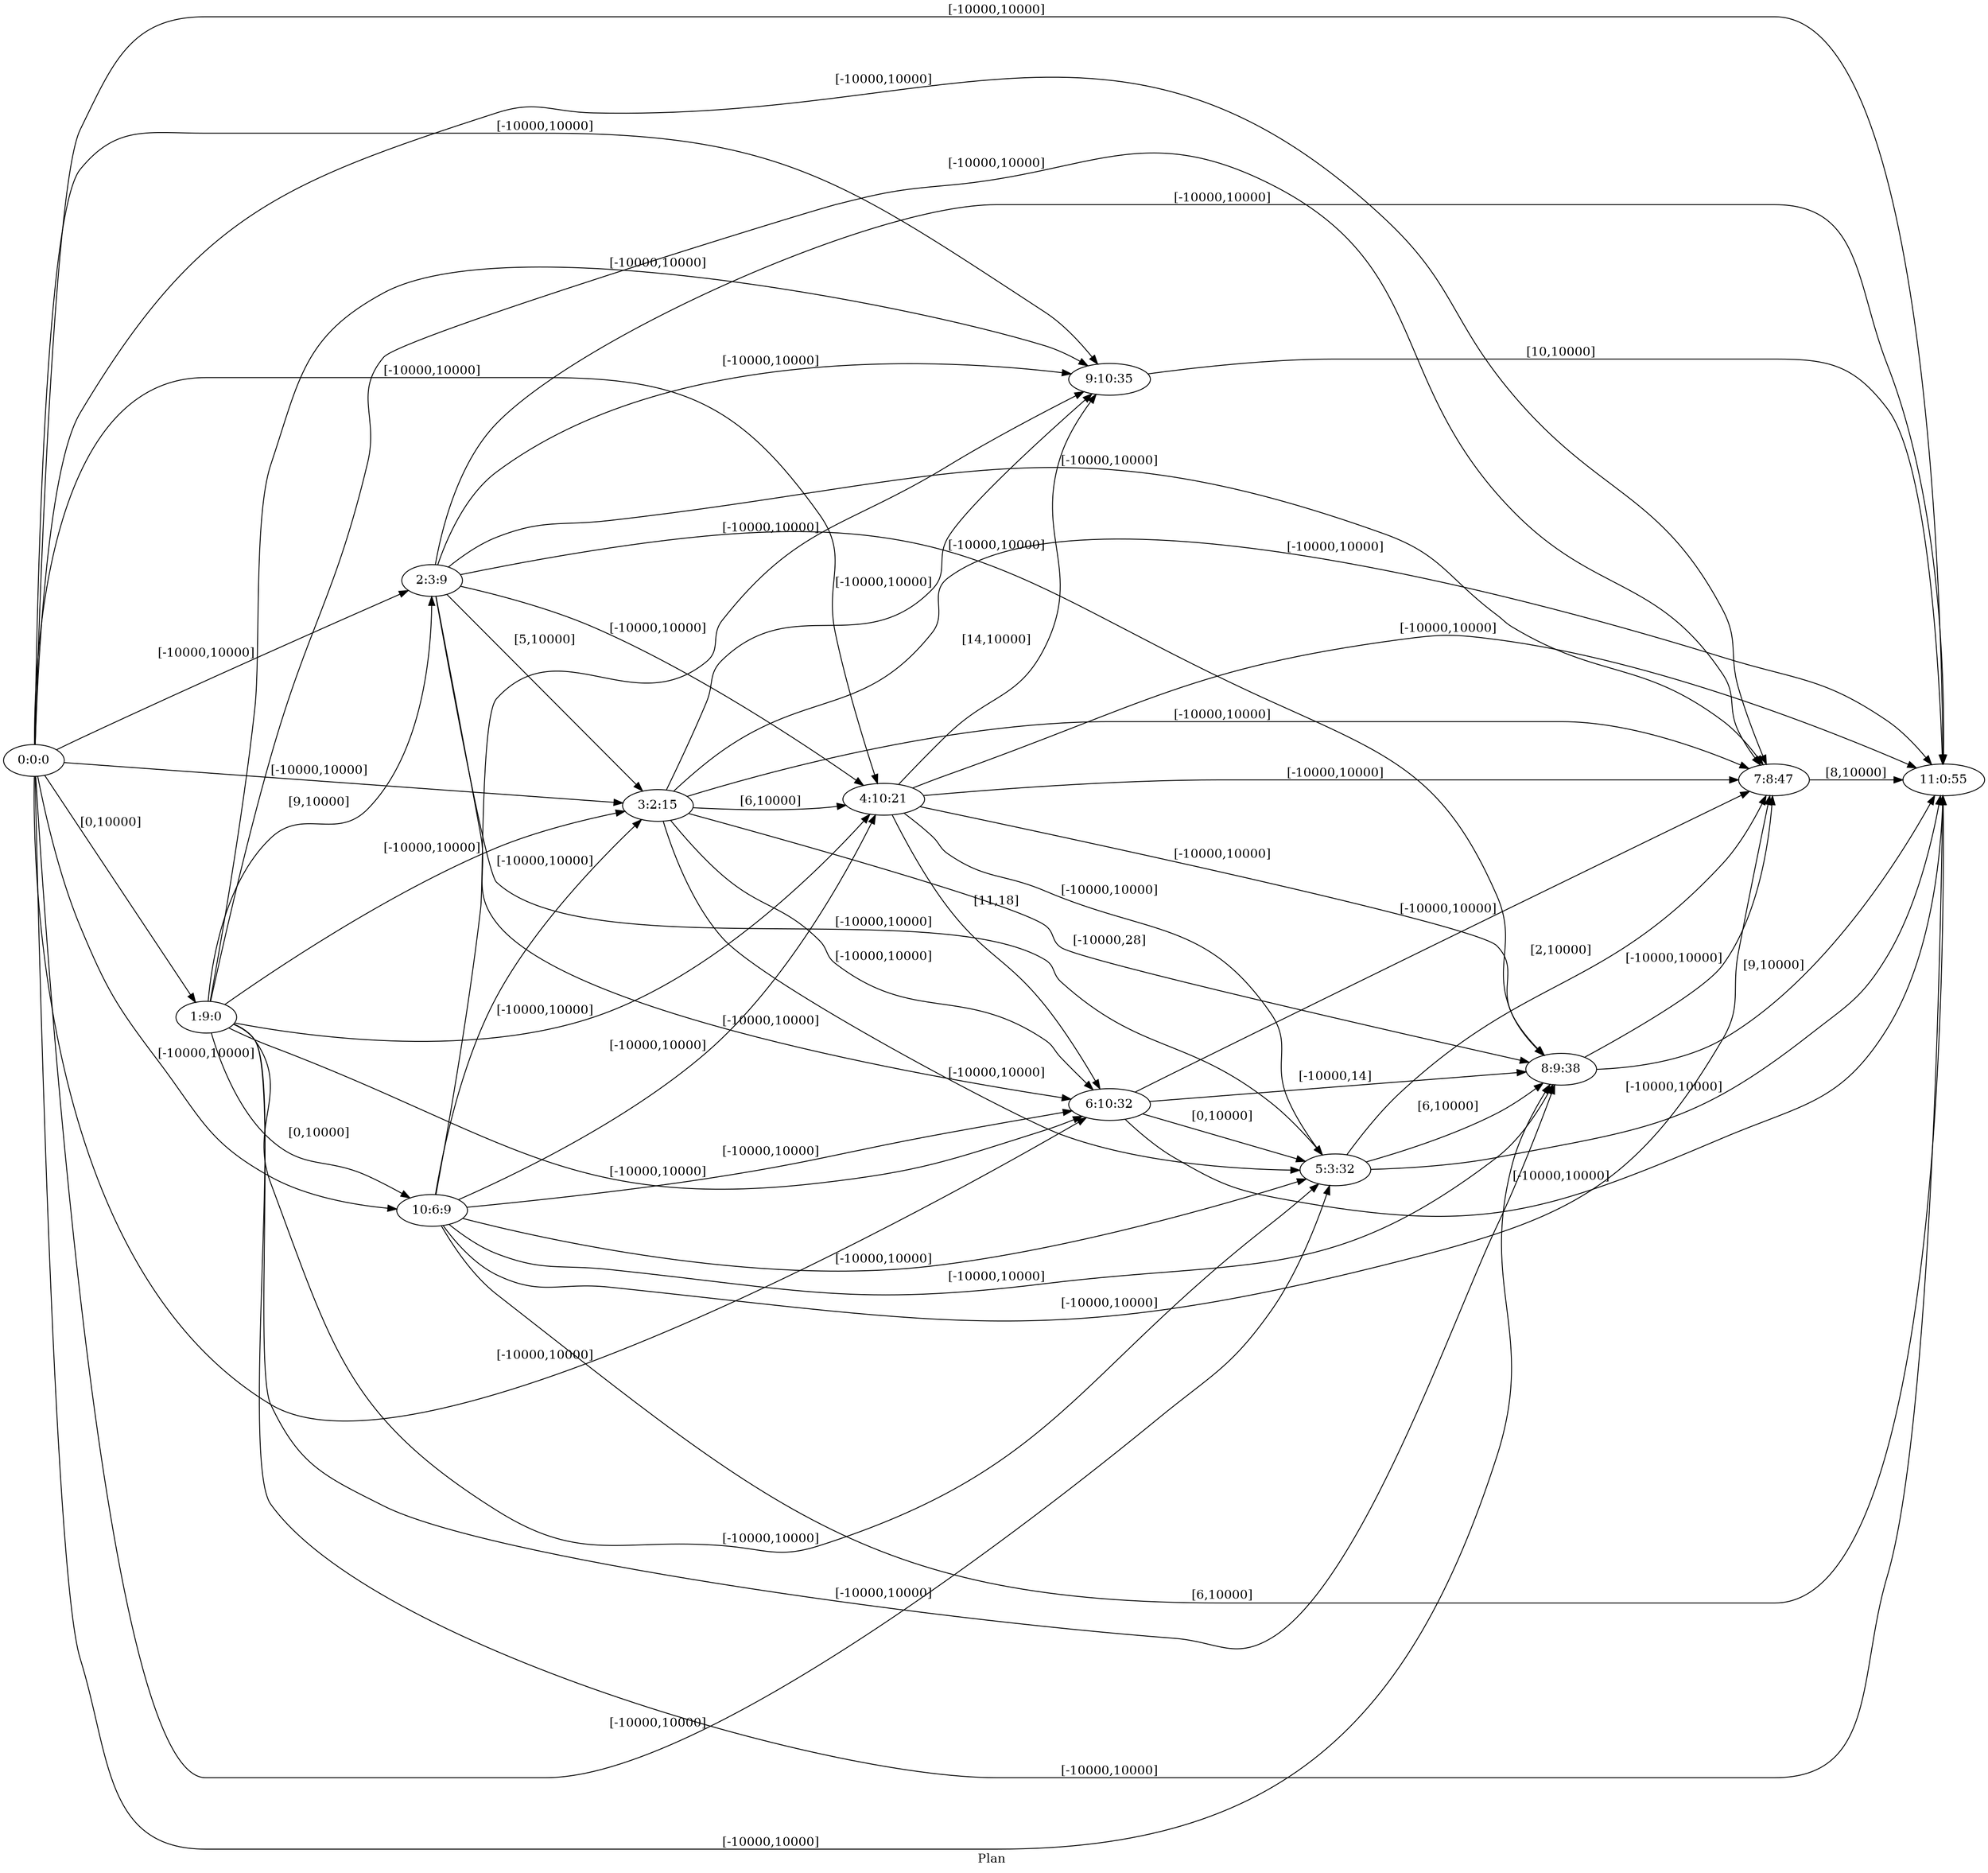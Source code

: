 digraph G {
 rankdir = LR;
 nodesep = .45; 
 size = 30;
label="Plan ";
 fldt = 0.587024;
"0:0:0"->"1:9:0"[ label = "[0,10000]"];
"0:0:0"->"2:3:9"[ label = "[-10000,10000]"];
"0:0:0"->"3:2:15"[ label = "[-10000,10000]"];
"0:0:0"->"4:10:21"[ label = "[-10000,10000]"];
"0:0:0"->"5:3:32"[ label = "[-10000,10000]"];
"0:0:0"->"6:10:32"[ label = "[-10000,10000]"];
"0:0:0"->"7:8:47"[ label = "[-10000,10000]"];
"0:0:0"->"8:9:38"[ label = "[-10000,10000]"];
"0:0:0"->"9:10:35"[ label = "[-10000,10000]"];
"0:0:0"->"10:6:9"[ label = "[-10000,10000]"];
"0:0:0"->"11:0:55"[ label = "[-10000,10000]"];
"1:9:0"->"2:3:9"[ label = "[9,10000]"];
"1:9:0"->"3:2:15"[ label = "[-10000,10000]"];
"1:9:0"->"4:10:21"[ label = "[-10000,10000]"];
"1:9:0"->"5:3:32"[ label = "[-10000,10000]"];
"1:9:0"->"6:10:32"[ label = "[-10000,10000]"];
"1:9:0"->"7:8:47"[ label = "[-10000,10000]"];
"1:9:0"->"8:9:38"[ label = "[-10000,10000]"];
"1:9:0"->"9:10:35"[ label = "[-10000,10000]"];
"1:9:0"->"10:6:9"[ label = "[0,10000]"];
"1:9:0"->"11:0:55"[ label = "[-10000,10000]"];
"2:3:9"->"3:2:15"[ label = "[5,10000]"];
"2:3:9"->"4:10:21"[ label = "[-10000,10000]"];
"2:3:9"->"5:3:32"[ label = "[-10000,10000]"];
"2:3:9"->"6:10:32"[ label = "[-10000,10000]"];
"2:3:9"->"7:8:47"[ label = "[-10000,10000]"];
"2:3:9"->"8:9:38"[ label = "[-10000,10000]"];
"2:3:9"->"9:10:35"[ label = "[-10000,10000]"];
"2:3:9"->"11:0:55"[ label = "[-10000,10000]"];
"3:2:15"->"4:10:21"[ label = "[6,10000]"];
"3:2:15"->"5:3:32"[ label = "[-10000,10000]"];
"3:2:15"->"6:10:32"[ label = "[-10000,10000]"];
"3:2:15"->"7:8:47"[ label = "[-10000,10000]"];
"3:2:15"->"8:9:38"[ label = "[-10000,28]"];
"3:2:15"->"9:10:35"[ label = "[-10000,10000]"];
"3:2:15"->"11:0:55"[ label = "[-10000,10000]"];
"4:10:21"->"5:3:32"[ label = "[-10000,10000]"];
"4:10:21"->"6:10:32"[ label = "[11,18]"];
"4:10:21"->"7:8:47"[ label = "[-10000,10000]"];
"4:10:21"->"8:9:38"[ label = "[-10000,10000]"];
"4:10:21"->"9:10:35"[ label = "[14,10000]"];
"4:10:21"->"11:0:55"[ label = "[-10000,10000]"];
"5:3:32"->"7:8:47"[ label = "[2,10000]"];
"5:3:32"->"8:9:38"[ label = "[6,10000]"];
"5:3:32"->"11:0:55"[ label = "[-10000,10000]"];
"6:10:32"->"5:3:32"[ label = "[0,10000]"];
"6:10:32"->"7:8:47"[ label = "[-10000,10000]"];
"6:10:32"->"8:9:38"[ label = "[-10000,14]"];
"6:10:32"->"11:0:55"[ label = "[-10000,10000]"];
"7:8:47"->"11:0:55"[ label = "[8,10000]"];
"8:9:38"->"7:8:47"[ label = "[-10000,10000]"];
"8:9:38"->"11:0:55"[ label = "[9,10000]"];
"9:10:35"->"11:0:55"[ label = "[10,10000]"];
"10:6:9"->"3:2:15"[ label = "[-10000,10000]"];
"10:6:9"->"4:10:21"[ label = "[-10000,10000]"];
"10:6:9"->"5:3:32"[ label = "[-10000,10000]"];
"10:6:9"->"6:10:32"[ label = "[-10000,10000]"];
"10:6:9"->"7:8:47"[ label = "[-10000,10000]"];
"10:6:9"->"8:9:38"[ label = "[-10000,10000]"];
"10:6:9"->"9:10:35"[ label = "[-10000,10000]"];
"10:6:9"->"11:0:55"[ label = "[6,10000]"];
}
